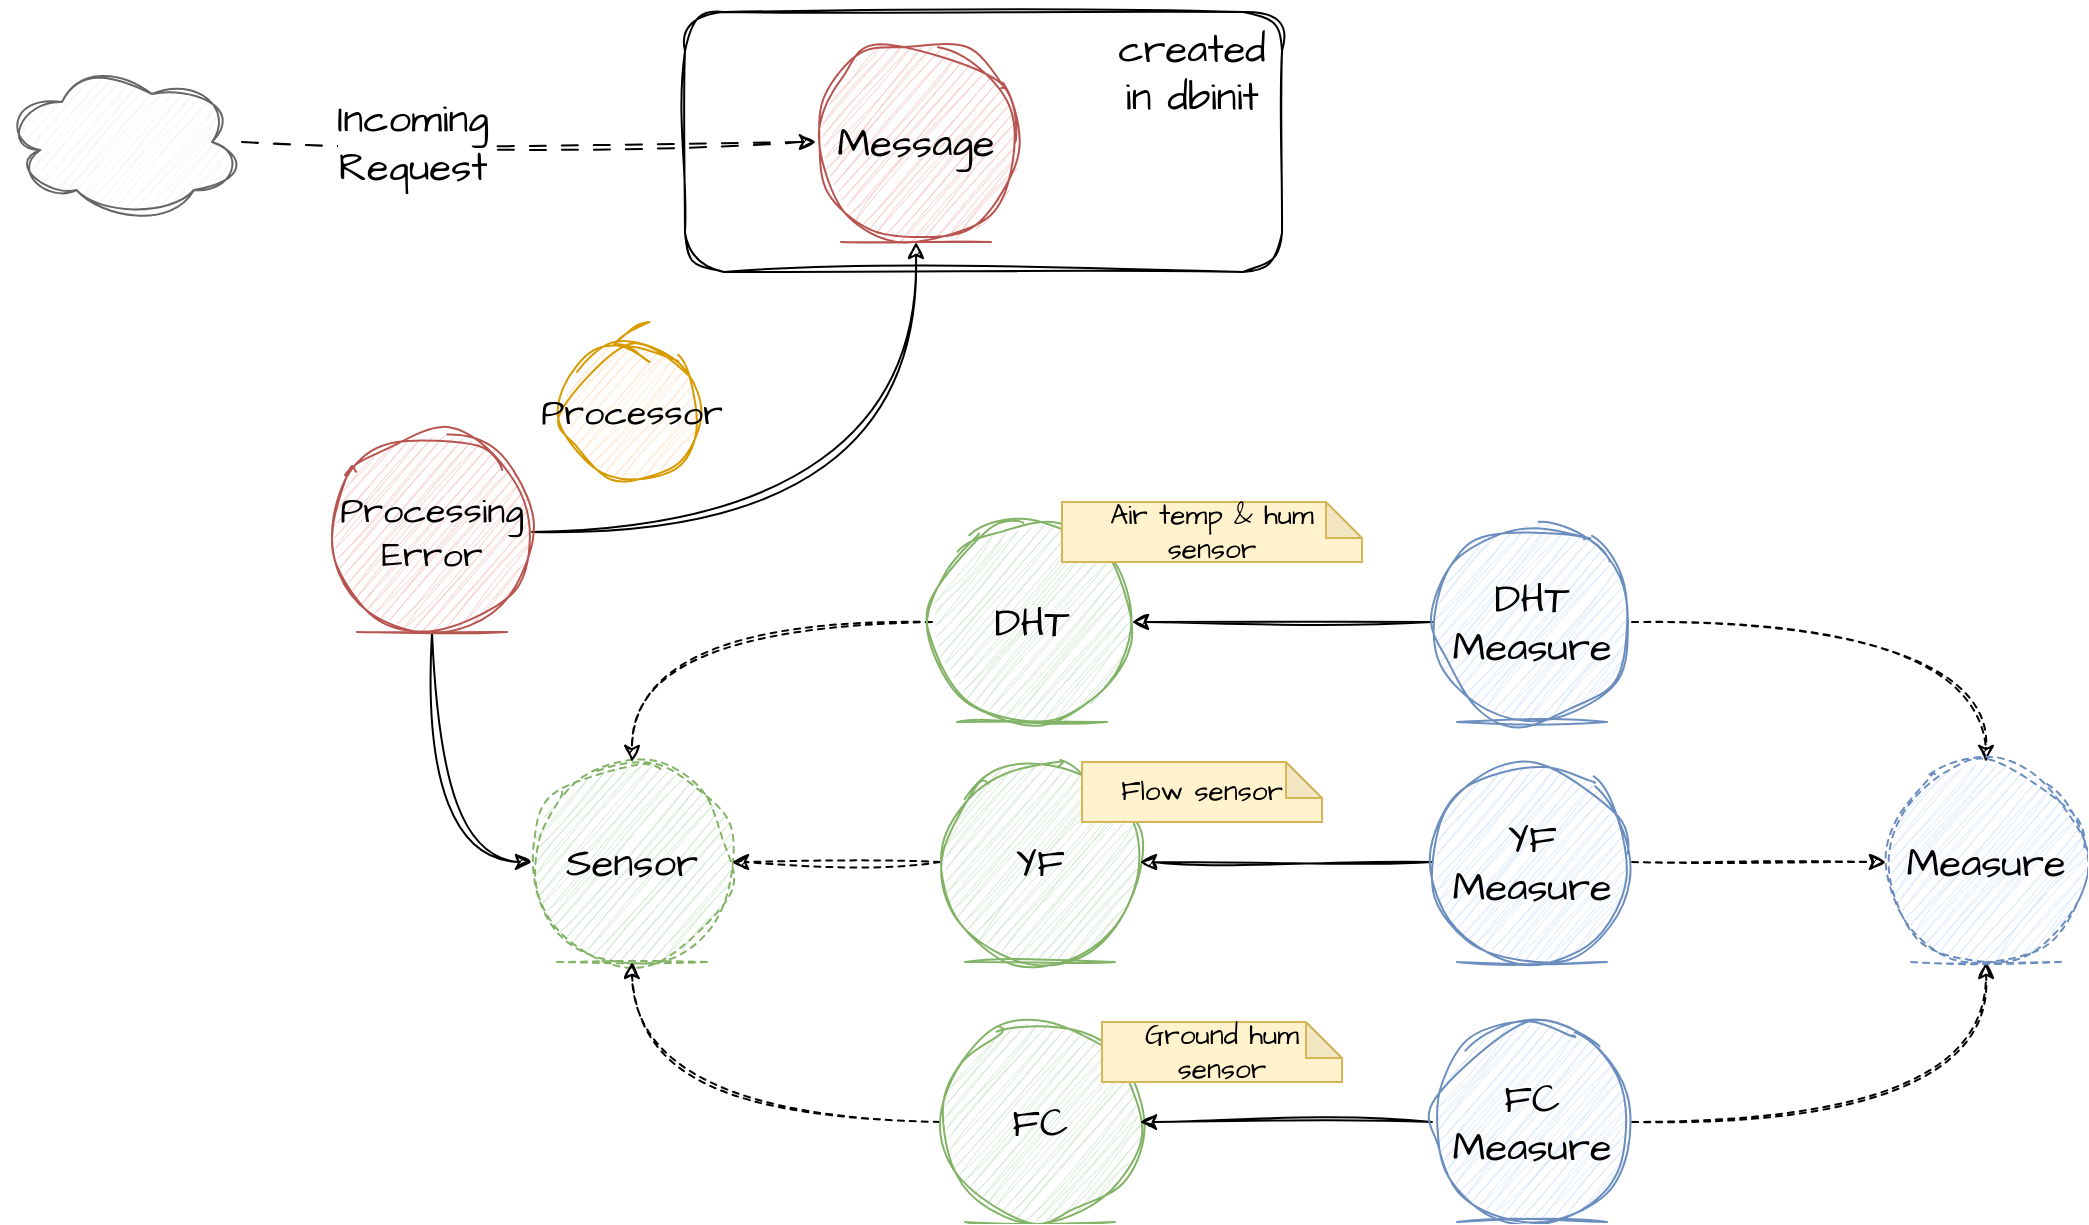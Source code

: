 <mxfile version="20.8.16" type="device"><diagram name="Página-1" id="aCM-GguJ48WPwrWA996X"><mxGraphModel dx="1957" dy="693" grid="1" gridSize="10" guides="1" tooltips="1" connect="1" arrows="1" fold="1" page="1" pageScale="1" pageWidth="827" pageHeight="1169" math="0" shadow="0"><root><mxCell id="0"/><mxCell id="1" parent="0"/><mxCell id="bFkBBudB-rnGbKJ4uXva-1" value="" style="rounded=1;whiteSpace=wrap;html=1;sketch=1;hachureGap=4;jiggle=2;curveFitting=1;fontFamily=Architects Daughter;fontSource=https%3A%2F%2Ffonts.googleapis.com%2Fcss%3Ffamily%3DArchitects%2BDaughter;fontSize=20;" vertex="1" parent="1"><mxGeometry x="101.5" y="45" width="298.5" height="130" as="geometry"/></mxCell><mxCell id="l_KEQIapoq9a7eLSXvsr-1" value="Message" style="ellipse;shape=umlEntity;whiteSpace=wrap;html=1;sketch=1;hachureGap=4;jiggle=2;curveFitting=1;fontFamily=Architects Daughter;fontSource=https%3A%2F%2Ffonts.googleapis.com%2Fcss%3Ffamily%3DArchitects%2BDaughter;fontSize=20;fillColor=#f8cecc;strokeColor=#b85450;" parent="1" vertex="1"><mxGeometry x="167" y="60" width="100" height="100" as="geometry"/></mxCell><mxCell id="l_KEQIapoq9a7eLSXvsr-2" value="Sensor" style="ellipse;shape=umlEntity;whiteSpace=wrap;html=1;sketch=1;hachureGap=4;jiggle=2;curveFitting=1;fontFamily=Architects Daughter;fontSource=https%3A%2F%2Ffonts.googleapis.com%2Fcss%3Ffamily%3DArchitects%2BDaughter;fontSize=20;dashed=1;fillColor=#d5e8d4;strokeColor=#82b366;" parent="1" vertex="1"><mxGeometry x="25" y="420" width="100" height="100" as="geometry"/></mxCell><mxCell id="l_KEQIapoq9a7eLSXvsr-6" style="edgeStyle=orthogonalEdgeStyle;sketch=1;hachureGap=4;jiggle=2;curveFitting=1;orthogonalLoop=1;jettySize=auto;html=1;entryX=0.5;entryY=0;entryDx=0;entryDy=0;fontFamily=Architects Daughter;fontSource=https%3A%2F%2Ffonts.googleapis.com%2Fcss%3Ffamily%3DArchitects%2BDaughter;fontSize=16;curved=1;dashed=1;" parent="1" source="l_KEQIapoq9a7eLSXvsr-3" target="l_KEQIapoq9a7eLSXvsr-2" edge="1"><mxGeometry relative="1" as="geometry"/></mxCell><mxCell id="l_KEQIapoq9a7eLSXvsr-3" value="DHT" style="ellipse;shape=umlEntity;whiteSpace=wrap;html=1;sketch=1;hachureGap=4;jiggle=2;curveFitting=1;fontFamily=Architects Daughter;fontSource=https%3A%2F%2Ffonts.googleapis.com%2Fcss%3Ffamily%3DArchitects%2BDaughter;fontSize=20;fillColor=#d5e8d4;strokeColor=#82b366;" parent="1" vertex="1"><mxGeometry x="225" y="300" width="100" height="100" as="geometry"/></mxCell><mxCell id="l_KEQIapoq9a7eLSXvsr-5" style="edgeStyle=orthogonalEdgeStyle;sketch=1;hachureGap=4;jiggle=2;curveFitting=1;orthogonalLoop=1;jettySize=auto;html=1;entryX=0.5;entryY=1;entryDx=0;entryDy=0;fontFamily=Architects Daughter;fontSource=https%3A%2F%2Ffonts.googleapis.com%2Fcss%3Ffamily%3DArchitects%2BDaughter;fontSize=16;curved=1;dashed=1;" parent="1" source="l_KEQIapoq9a7eLSXvsr-4" target="l_KEQIapoq9a7eLSXvsr-2" edge="1"><mxGeometry relative="1" as="geometry"/></mxCell><mxCell id="l_KEQIapoq9a7eLSXvsr-4" value="FC" style="ellipse;shape=umlEntity;whiteSpace=wrap;html=1;sketch=1;hachureGap=4;jiggle=2;curveFitting=1;fontFamily=Architects Daughter;fontSource=https%3A%2F%2Ffonts.googleapis.com%2Fcss%3Ffamily%3DArchitects%2BDaughter;fontSize=20;fillColor=#d5e8d4;strokeColor=#82b366;" parent="1" vertex="1"><mxGeometry x="229" y="550" width="100" height="100" as="geometry"/></mxCell><mxCell id="l_KEQIapoq9a7eLSXvsr-8" style="edgeStyle=orthogonalEdgeStyle;rounded=0;sketch=1;hachureGap=4;jiggle=2;curveFitting=1;orthogonalLoop=1;jettySize=auto;html=1;entryX=1;entryY=0.5;entryDx=0;entryDy=0;fontFamily=Architects Daughter;fontSource=https%3A%2F%2Ffonts.googleapis.com%2Fcss%3Ffamily%3DArchitects%2BDaughter;fontSize=16;dashed=1;" parent="1" source="l_KEQIapoq9a7eLSXvsr-7" target="l_KEQIapoq9a7eLSXvsr-2" edge="1"><mxGeometry relative="1" as="geometry"/></mxCell><mxCell id="l_KEQIapoq9a7eLSXvsr-7" value="YF" style="ellipse;shape=umlEntity;whiteSpace=wrap;html=1;sketch=1;hachureGap=4;jiggle=2;curveFitting=1;fontFamily=Architects Daughter;fontSource=https%3A%2F%2Ffonts.googleapis.com%2Fcss%3Ffamily%3DArchitects%2BDaughter;fontSize=20;fillColor=#d5e8d4;strokeColor=#82b366;" parent="1" vertex="1"><mxGeometry x="229" y="420" width="100" height="100" as="geometry"/></mxCell><mxCell id="l_KEQIapoq9a7eLSXvsr-12" style="edgeStyle=orthogonalEdgeStyle;rounded=0;sketch=1;hachureGap=4;jiggle=2;curveFitting=1;orthogonalLoop=1;jettySize=auto;html=1;entryX=1;entryY=0.5;entryDx=0;entryDy=0;fontFamily=Architects Daughter;fontSource=https%3A%2F%2Ffonts.googleapis.com%2Fcss%3Ffamily%3DArchitects%2BDaughter;fontSize=16;" parent="1" source="l_KEQIapoq9a7eLSXvsr-9" target="l_KEQIapoq9a7eLSXvsr-3" edge="1"><mxGeometry relative="1" as="geometry"/></mxCell><mxCell id="l_KEQIapoq9a7eLSXvsr-17" style="edgeStyle=orthogonalEdgeStyle;sketch=1;hachureGap=4;jiggle=2;curveFitting=1;orthogonalLoop=1;jettySize=auto;html=1;entryX=0.5;entryY=0;entryDx=0;entryDy=0;fontFamily=Architects Daughter;fontSource=https%3A%2F%2Ffonts.googleapis.com%2Fcss%3Ffamily%3DArchitects%2BDaughter;fontSize=16;curved=1;dashed=1;" parent="1" source="l_KEQIapoq9a7eLSXvsr-9" target="l_KEQIapoq9a7eLSXvsr-15" edge="1"><mxGeometry relative="1" as="geometry"/></mxCell><mxCell id="l_KEQIapoq9a7eLSXvsr-9" value="DHT&lt;br&gt;Measure" style="ellipse;shape=umlEntity;whiteSpace=wrap;html=1;sketch=1;hachureGap=4;jiggle=2;curveFitting=1;fontFamily=Architects Daughter;fontSource=https%3A%2F%2Ffonts.googleapis.com%2Fcss%3Ffamily%3DArchitects%2BDaughter;fontSize=20;fillColor=#dae8fc;strokeColor=#6c8ebf;" parent="1" vertex="1"><mxGeometry x="475" y="300" width="100" height="100" as="geometry"/></mxCell><mxCell id="l_KEQIapoq9a7eLSXvsr-14" style="edgeStyle=orthogonalEdgeStyle;rounded=0;sketch=1;hachureGap=4;jiggle=2;curveFitting=1;orthogonalLoop=1;jettySize=auto;html=1;entryX=1;entryY=0.5;entryDx=0;entryDy=0;fontFamily=Architects Daughter;fontSource=https%3A%2F%2Ffonts.googleapis.com%2Fcss%3Ffamily%3DArchitects%2BDaughter;fontSize=16;" parent="1" source="l_KEQIapoq9a7eLSXvsr-10" target="l_KEQIapoq9a7eLSXvsr-4" edge="1"><mxGeometry relative="1" as="geometry"/></mxCell><mxCell id="l_KEQIapoq9a7eLSXvsr-18" style="edgeStyle=orthogonalEdgeStyle;sketch=1;hachureGap=4;jiggle=2;curveFitting=1;orthogonalLoop=1;jettySize=auto;html=1;entryX=0.5;entryY=1;entryDx=0;entryDy=0;fontFamily=Architects Daughter;fontSource=https%3A%2F%2Ffonts.googleapis.com%2Fcss%3Ffamily%3DArchitects%2BDaughter;fontSize=16;curved=1;dashed=1;" parent="1" source="l_KEQIapoq9a7eLSXvsr-10" target="l_KEQIapoq9a7eLSXvsr-15" edge="1"><mxGeometry relative="1" as="geometry"/></mxCell><mxCell id="l_KEQIapoq9a7eLSXvsr-10" value="FC&lt;br&gt;Measure" style="ellipse;shape=umlEntity;whiteSpace=wrap;html=1;sketch=1;hachureGap=4;jiggle=2;curveFitting=1;fontFamily=Architects Daughter;fontSource=https%3A%2F%2Ffonts.googleapis.com%2Fcss%3Ffamily%3DArchitects%2BDaughter;fontSize=20;fillColor=#dae8fc;strokeColor=#6c8ebf;" parent="1" vertex="1"><mxGeometry x="475" y="550" width="100" height="100" as="geometry"/></mxCell><mxCell id="l_KEQIapoq9a7eLSXvsr-13" style="edgeStyle=orthogonalEdgeStyle;rounded=0;sketch=1;hachureGap=4;jiggle=2;curveFitting=1;orthogonalLoop=1;jettySize=auto;html=1;fontFamily=Architects Daughter;fontSource=https%3A%2F%2Ffonts.googleapis.com%2Fcss%3Ffamily%3DArchitects%2BDaughter;fontSize=16;" parent="1" source="l_KEQIapoq9a7eLSXvsr-11" target="l_KEQIapoq9a7eLSXvsr-7" edge="1"><mxGeometry relative="1" as="geometry"/></mxCell><mxCell id="l_KEQIapoq9a7eLSXvsr-16" style="edgeStyle=orthogonalEdgeStyle;rounded=0;sketch=1;hachureGap=4;jiggle=2;curveFitting=1;orthogonalLoop=1;jettySize=auto;html=1;entryX=0;entryY=0.5;entryDx=0;entryDy=0;fontFamily=Architects Daughter;fontSource=https%3A%2F%2Ffonts.googleapis.com%2Fcss%3Ffamily%3DArchitects%2BDaughter;fontSize=16;dashed=1;" parent="1" source="l_KEQIapoq9a7eLSXvsr-11" target="l_KEQIapoq9a7eLSXvsr-15" edge="1"><mxGeometry relative="1" as="geometry"/></mxCell><mxCell id="l_KEQIapoq9a7eLSXvsr-11" value="YF&lt;br&gt;Measure" style="ellipse;shape=umlEntity;whiteSpace=wrap;html=1;sketch=1;hachureGap=4;jiggle=2;curveFitting=1;fontFamily=Architects Daughter;fontSource=https%3A%2F%2Ffonts.googleapis.com%2Fcss%3Ffamily%3DArchitects%2BDaughter;fontSize=20;fillColor=#dae8fc;strokeColor=#6c8ebf;" parent="1" vertex="1"><mxGeometry x="475" y="420" width="100" height="100" as="geometry"/></mxCell><mxCell id="l_KEQIapoq9a7eLSXvsr-15" value="Measure" style="ellipse;shape=umlEntity;whiteSpace=wrap;html=1;sketch=1;hachureGap=4;jiggle=2;curveFitting=1;fontFamily=Architects Daughter;fontSource=https%3A%2F%2Ffonts.googleapis.com%2Fcss%3Ffamily%3DArchitects%2BDaughter;fontSize=20;dashed=1;fillColor=#dae8fc;strokeColor=#6c8ebf;" parent="1" vertex="1"><mxGeometry x="702" y="420" width="100" height="100" as="geometry"/></mxCell><mxCell id="l_KEQIapoq9a7eLSXvsr-19" value="Air temp &amp;amp; hum&lt;br style=&quot;font-size: 14px;&quot;&gt;sensor" style="shape=note;whiteSpace=wrap;html=1;backgroundOutline=1;darkOpacity=0.05;hachureGap=4;fontFamily=Architects Daughter;fontSource=https%3A%2F%2Ffonts.googleapis.com%2Fcss%3Ffamily%3DArchitects%2BDaughter;fontSize=14;size=18;fillColor=#fff2cc;strokeColor=#d6b656;" parent="1" vertex="1"><mxGeometry x="290" y="290" width="150" height="30" as="geometry"/></mxCell><mxCell id="l_KEQIapoq9a7eLSXvsr-20" value="Flow sensor" style="shape=note;whiteSpace=wrap;html=1;backgroundOutline=1;darkOpacity=0.05;hachureGap=4;fontFamily=Architects Daughter;fontSource=https%3A%2F%2Ffonts.googleapis.com%2Fcss%3Ffamily%3DArchitects%2BDaughter;fontSize=14;size=18;fillColor=#fff2cc;strokeColor=#d6b656;" parent="1" vertex="1"><mxGeometry x="300" y="420" width="120" height="30" as="geometry"/></mxCell><mxCell id="l_KEQIapoq9a7eLSXvsr-21" value="Ground hum&lt;br style=&quot;font-size: 14px;&quot;&gt;sensor" style="shape=note;whiteSpace=wrap;html=1;backgroundOutline=1;darkOpacity=0.05;hachureGap=4;fontFamily=Architects Daughter;fontSource=https%3A%2F%2Ffonts.googleapis.com%2Fcss%3Ffamily%3DArchitects%2BDaughter;fontSize=14;size=18;fillColor=#fff2cc;strokeColor=#d6b656;" parent="1" vertex="1"><mxGeometry x="310" y="550" width="120" height="30" as="geometry"/></mxCell><mxCell id="l_KEQIapoq9a7eLSXvsr-40" style="edgeStyle=orthogonalEdgeStyle;sketch=1;hachureGap=4;jiggle=2;curveFitting=1;orthogonalLoop=1;jettySize=auto;html=1;exitX=0.5;exitY=1;exitDx=0;exitDy=0;entryX=0;entryY=0.5;entryDx=0;entryDy=0;fontFamily=Architects Daughter;fontSource=https%3A%2F%2Ffonts.googleapis.com%2Fcss%3Ffamily%3DArchitects%2BDaughter;fontSize=16;curved=1;" parent="1" source="l_KEQIapoq9a7eLSXvsr-22" target="l_KEQIapoq9a7eLSXvsr-2" edge="1"><mxGeometry relative="1" as="geometry"/></mxCell><mxCell id="l_KEQIapoq9a7eLSXvsr-42" style="edgeStyle=orthogonalEdgeStyle;sketch=1;hachureGap=4;jiggle=2;curveFitting=1;orthogonalLoop=1;jettySize=auto;html=1;entryX=0.5;entryY=1;entryDx=0;entryDy=0;fontFamily=Architects Daughter;fontSource=https%3A%2F%2Ffonts.googleapis.com%2Fcss%3Ffamily%3DArchitects%2BDaughter;fontSize=16;curved=1;" parent="1" source="l_KEQIapoq9a7eLSXvsr-22" target="l_KEQIapoq9a7eLSXvsr-1" edge="1"><mxGeometry relative="1" as="geometry"/></mxCell><mxCell id="l_KEQIapoq9a7eLSXvsr-22" value="Processing&lt;br style=&quot;font-size: 18px;&quot;&gt;Error" style="ellipse;shape=umlEntity;whiteSpace=wrap;html=1;sketch=1;hachureGap=4;jiggle=2;curveFitting=1;fontFamily=Architects Daughter;fontSource=https%3A%2F%2Ffonts.googleapis.com%2Fcss%3Ffamily%3DArchitects%2BDaughter;fontSize=18;fillColor=#f8cecc;strokeColor=#b85450;" parent="1" vertex="1"><mxGeometry x="-75" y="255" width="100" height="100" as="geometry"/></mxCell><mxCell id="l_KEQIapoq9a7eLSXvsr-24" value="Processor" style="ellipse;shape=umlControl;whiteSpace=wrap;html=1;sketch=1;hachureGap=4;jiggle=2;curveFitting=1;fontFamily=Architects Daughter;fontSource=https%3A%2F%2Ffonts.googleapis.com%2Fcss%3Ffamily%3DArchitects%2BDaughter;fontSize=18;fillColor=#ffe6cc;strokeColor=#d79b00;" parent="1" vertex="1"><mxGeometry x="40" y="200" width="70" height="80" as="geometry"/></mxCell><mxCell id="l_KEQIapoq9a7eLSXvsr-35" style="edgeStyle=orthogonalEdgeStyle;rounded=0;sketch=1;hachureGap=4;jiggle=2;curveFitting=1;orthogonalLoop=1;jettySize=auto;html=1;fontFamily=Architects Daughter;fontSource=https%3A%2F%2Ffonts.googleapis.com%2Fcss%3Ffamily%3DArchitects%2BDaughter;fontSize=16;dashed=1;dashPattern=8 8;" parent="1" source="l_KEQIapoq9a7eLSXvsr-34" target="l_KEQIapoq9a7eLSXvsr-1" edge="1"><mxGeometry relative="1" as="geometry"/></mxCell><mxCell id="l_KEQIapoq9a7eLSXvsr-36" value="Incoming&lt;br&gt;Request" style="edgeLabel;html=1;align=center;verticalAlign=middle;resizable=0;points=[];fontSize=20;fontFamily=Architects Daughter;" parent="l_KEQIapoq9a7eLSXvsr-35" vertex="1" connectable="0"><mxGeometry x="-0.56" y="3" relative="1" as="geometry"><mxPoint x="22" y="3" as="offset"/></mxGeometry></mxCell><mxCell id="l_KEQIapoq9a7eLSXvsr-34" value="" style="ellipse;shape=cloud;whiteSpace=wrap;html=1;hachureGap=4;fontFamily=Architects Daughter;fontSource=https%3A%2F%2Ffonts.googleapis.com%2Fcss%3Ffamily%3DArchitects%2BDaughter;fontSize=20;fillColor=#f5f5f5;strokeColor=#666666;fontColor=#333333;sketch=1;curveFitting=1;jiggle=2;" parent="1" vertex="1"><mxGeometry x="-240" y="70" width="120" height="80" as="geometry"/></mxCell><mxCell id="bFkBBudB-rnGbKJ4uXva-3" value="created&lt;br&gt;in dbinit" style="text;html=1;strokeColor=none;fillColor=none;align=center;verticalAlign=middle;whiteSpace=wrap;rounded=0;fontSize=20;fontFamily=Architects Daughter;" vertex="1" parent="1"><mxGeometry x="325" y="60" width="60" height="30" as="geometry"/></mxCell></root></mxGraphModel></diagram></mxfile>